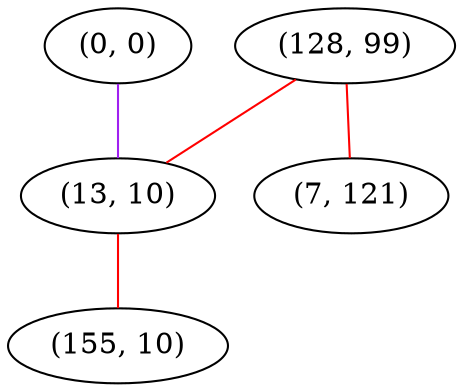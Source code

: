graph "" {
"(128, 99)";
"(0, 0)";
"(13, 10)";
"(155, 10)";
"(7, 121)";
"(128, 99)" -- "(13, 10)"  [color=red, key=0, weight=1];
"(128, 99)" -- "(7, 121)"  [color=red, key=0, weight=1];
"(0, 0)" -- "(13, 10)"  [color=purple, key=0, weight=4];
"(13, 10)" -- "(155, 10)"  [color=red, key=0, weight=1];
}
